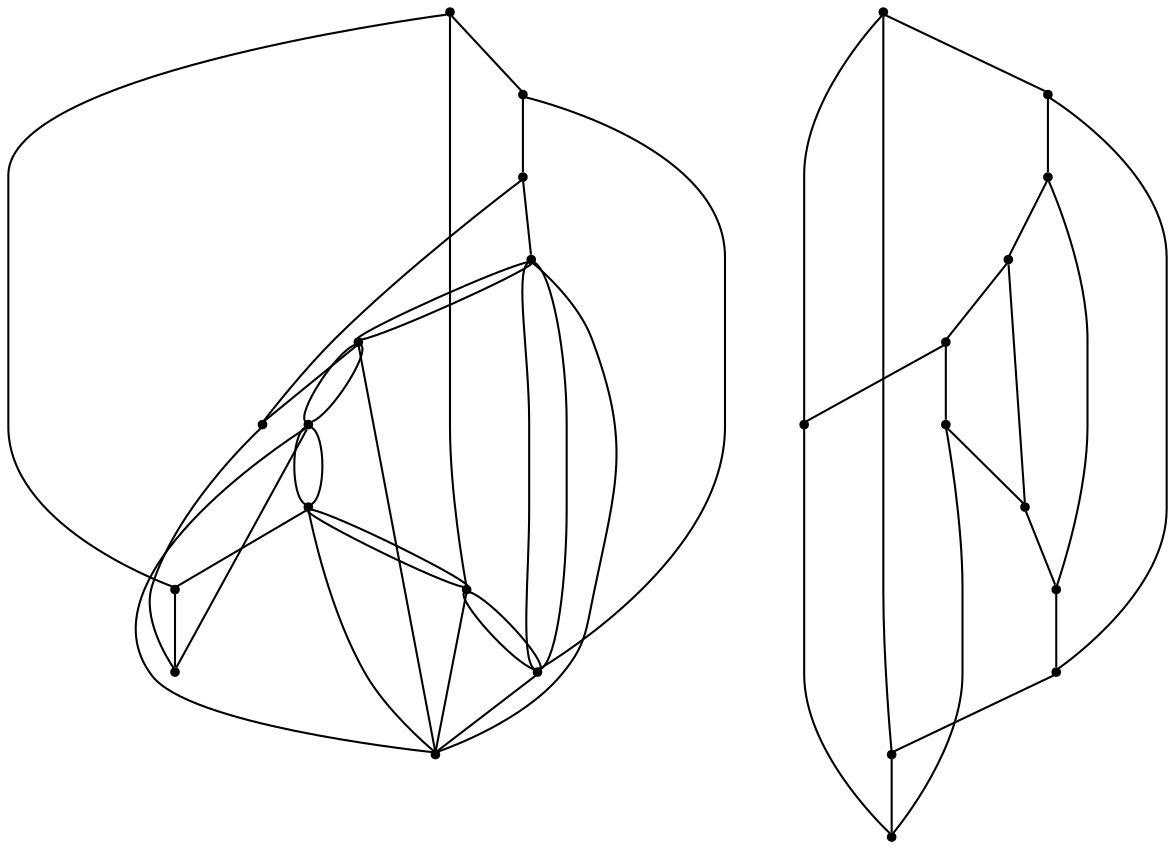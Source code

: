graph {
  node [shape=point,comment="{\"directed\":false,\"doi\":\"10.1007/978-3-319-73915-1_38\",\"figure\":\"4\"}"]

  v0 [pos="480.17649827908417,630.6335550355132"]
  v1 [pos="632.0079383159009,542.9746889716953"]
  v2 [pos="568.3813516702743,504.31925489947787"]
  v3 [pos="480.1767128899939,553.3211607877573"]
  v4 [pos="632.0079383159009,367.65721119461284"]
  v5 [pos="568.3813516702743,406.31213656572316"]
  v6 [pos="480.1767128899939,357.31124807965784"]
  v7 [pos="391.97099310661264,504.31925489947787"]
  v8 [pos="328.34815022907804,542.9746889716953"]
  v9 [pos="391.97099310661264,406.31213656572316"]
  v10 [pos="480.17649827908417,279.9985994813484"]
  v11 [pos="328.34815022907804,367.6572111946127"]
  v12 [pos="623.249285559296,455.31711850600925"]
  v13 [pos="550.4283224218942,579.9509006895776"]
  v14 [pos="480.1767128899939,455.31938381562657"]
  v15 [pos="550.4283224218943,330.68099947673045"]
  v16 [pos="409.0193101936436,579.4343147153797"]
  v17 [pos="518.7693025489683,455.31938381562657"]
  v18 [pos="499.1713999057877,416.1155699500213"]
  v19 [pos="499.1713999057877,494.51785631960786"]
  v20 [pos="459.9692993660745,416.1155699500213"]
  v21 [pos="409.0193101936436,331.1968065023582"]
  v22 [pos="440.36619836974717,455.31938381562657"]
  v23 [pos="459.9692993660745,494.51785631960786"]
  v24 [pos="337.1078680916793,455.31711850600925"]

  v0 -- v8 [id="-1",pos="480.17649827908417,630.6335550355132 453.7915652842656,630.6932833344216 426.98652268859996,624.7320703132082 401.7681560039552,612.1224304514785 369.83592134348606,596.1580444671456 344.9054785367713,571.7631690354789 328.34815022907804,542.9746889716953"]
  v11 -- v9 [id="-2",pos="328.34815022907804,367.6572111946127 391.97099310661264,406.31213656572316 391.97099310661264,406.31213656572316 391.97099310661264,406.31213656572316"]
  v7 -- v3 [id="-3",pos="391.97099310661264,504.31925489947787 480.1767128899939,553.3211607877573 480.1767128899939,553.3211607877573 480.1767128899939,553.3211607877573"]
  v7 -- v8 [id="-4",pos="391.97099310661264,504.31925489947787 328.34815022907804,542.9746889716953 328.34815022907804,542.9746889716953 328.34815022907804,542.9746889716953"]
  v7 -- v14 [id="-6",pos="391.97099310661264,504.31925489947787 480.1767128899939,455.31938381562657 480.1767128899939,455.31938381562657 480.1767128899939,455.31938381562657"]
  v9 -- v7 [id="-7",pos="391.97099310661264,406.31213656572316 391.97099310661264,504.31925489947787 391.97099310661264,504.31925489947787 391.97099310661264,504.31925489947787"]
  v16 -- v24 [id="-8",pos="409.0193101936436,579.4343147153797 337.1078680916793,455.31711850600925 337.1078680916793,455.31711850600925 337.1078680916793,455.31711850600925"]
  v21 -- v15 [id="-9",pos="409.0193101936436,331.1968065023582 550.4283224218943,330.68099947673045 550.4283224218943,330.68099947673045 550.4283224218943,330.68099947673045"]
  v22 -- v24 [id="-10",pos="440.36619836974717,455.31938381562657 337.1078680916793,455.31711850600925 337.1078680916793,455.31711850600925 337.1078680916793,455.31711850600925"]
  v22 -- v23 [id="-11",pos="440.36619836974717,455.31938381562657 459.9692993660745,494.51785631960786 459.9692993660745,494.51785631960786 459.9692993660745,494.51785631960786"]
  v23 -- v19 [id="-12",pos="459.9692993660745,494.51785631960786 499.1713999057877,494.51785631960786 499.1713999057877,494.51785631960786 499.1713999057877,494.51785631960786"]
  v23 -- v16 [id="-13",pos="459.9692993660745,494.51785631960786 409.0193101936436,579.4343147153797 409.0193101936436,579.4343147153797 409.0193101936436,579.4343147153797"]
  v20 -- v18 [id="-14",pos="459.9692993660745,416.1155699500213 499.1713999057877,416.1155699500213 499.1713999057877,416.1155699500213 499.1713999057877,416.1155699500213"]
  v20 -- v22 [id="-15",pos="459.9692993660745,416.1155699500213 440.36619836974717,455.31938381562657 440.36619836974717,455.31938381562657 440.36619836974717,455.31938381562657"]
  v20 -- v21 [id="-16",pos="459.9692993660745,416.1155699500213 409.0193101936436,331.1968065023582 409.0193101936436,331.1968065023582 409.0193101936436,331.1968065023582"]
  v3 -- v0 [id="-17",pos="480.1767128899939,553.3211607877573 480.17649827908417,630.6335550355132 480.17649827908417,630.6335550355132 480.17649827908417,630.6335550355132"]
  v3 -- v2 [id="-18",pos="480.1767128899939,553.3211607877573 568.3813516702743,504.31925489947787 568.3813516702743,504.31925489947787 568.3813516702743,504.31925489947787"]
  v3 -- v14 [id="-19",pos="480.1767128899939,553.3211607877573 480.1767128899939,455.31938381562657 480.1767128899939,455.31938381562657 480.1767128899939,455.31938381562657"]
  v14 -- v2 [id="-20",pos="480.1767128899939,455.31938381562657 568.3813516702743,504.31925489947787 568.3813516702743,504.31925489947787 568.3813516702743,504.31925489947787"]
  v14 -- v9 [id="-22",pos="480.1767128899939,455.31938381562657 391.97099310661264,406.31213656572316 391.97099310661264,406.31213656572316 391.97099310661264,406.31213656572316"]
  v6 -- v10 [id="-23",pos="480.1767128899939,357.31124807965784 480.17649827908417,279.9985994813484 480.17649827908417,279.9985994813484 480.17649827908417,279.9985994813484"]
  v6 -- v9 [id="-24",pos="480.1767128899939,357.31124807965784 391.97099310661264,406.31213656572316 391.97099310661264,406.31213656572316 391.97099310661264,406.31213656572316"]
  v6 -- v14 [id="-25",pos="480.1767128899939,357.31124807965784 480.1767128899939,455.31938381562657 480.1767128899939,455.31938381562657 480.1767128899939,455.31938381562657"]
  v19 -- v17 [id="-26",pos="499.1713999057877,494.51785631960786 518.7693025489683,455.31938381562657 518.7693025489683,455.31938381562657 518.7693025489683,455.31938381562657"]
  v19 -- v13 [id="-27",pos="499.1713999057877,494.51785631960786 550.4283224218942,579.9509006895776 550.4283224218942,579.9509006895776 550.4283224218942,579.9509006895776"]
  v18 -- v15 [id="-28",pos="499.1713999057877,416.1155699500213 550.4283224218943,330.68099947673045 550.4283224218943,330.68099947673045 550.4283224218943,330.68099947673045"]
  v17 -- v18 [id="-30",pos="518.7693025489683,455.31938381562657 499.1713999057877,416.1155699500213 499.1713999057877,416.1155699500213 499.1713999057877,416.1155699500213"]
  v17 -- v12 [id="-31",pos="518.7693025489683,455.31938381562657 623.249285559296,455.31711850600925 623.249285559296,455.31711850600925 623.249285559296,455.31711850600925"]
  v13 -- v16 [id="-32",pos="550.4283224218942,579.9509006895776 409.0193101936436,579.4343147153797 409.0193101936436,579.4343147153797 409.0193101936436,579.4343147153797"]
  v15 -- v12 [id="-33",pos="550.4283224218943,330.68099947673045 623.249285559296,455.31711850600925 623.249285559296,455.31711850600925 623.249285559296,455.31711850600925"]
  v2 -- v5 [id="-34",pos="568.3813516702743,504.31925489947787 568.3813516702743,406.31213656572316 568.3813516702743,406.31213656572316 568.3813516702743,406.31213656572316"]
  v2 -- v1 [id="-35",pos="568.3813516702743,504.31925489947787 632.0079383159009,542.9746889716953 632.0079383159009,542.9746889716953 632.0079383159009,542.9746889716953"]
  v5 -- v14 [id="-36",pos="568.3813516702743,406.31213656572316 480.1767128899939,455.31938381562657 480.1767128899939,455.31938381562657 480.1767128899939,455.31938381562657"]
  v5 -- v4 [id="-37",pos="568.3813516702743,406.31213656572316 632.0079383159009,367.65721119461284 632.0079383159009,367.65721119461284 632.0079383159009,367.65721119461284"]
  v5 -- v6 [id="-38",pos="568.3813516702743,406.31213656572316 480.1767128899939,357.31124807965784 480.1767128899939,357.31124807965784 480.1767128899939,357.31124807965784"]
  v1 -- v0 [id="-39",pos="632.0079383159009,542.9746889716953 599.920379025432,598.6644994431078 541.1391148019069,630.6172787213131 480.17649827908417,630.6335550355132"]
  v1 -- v4 [id="-40",pos="632.0079383159009,542.9746889716953 633.7401749397882,539.9672619871154 635.4016392020816,536.8775046524502 636.980632065399,533.7192538549547 664.3166108823017,479.0506356605599 660.4094573506536,416.9254727126545 632.0079383159009,367.65721119461284"]
  v12 -- v13 [id="-41",pos="623.249285559296,455.31711850600925 550.4283224218942,579.9509006895776 550.4283224218942,579.9509006895776 550.4283224218942,579.9509006895776"]
  v11 -- v10 [id="-42",pos="328.34815022907804,367.6572111946127 360.44981778506695,311.950791982646 419.2265303412762,280.0099767289448 480.17649827908417,279.9985994813484"]
  v10 -- v4 [id="-43",pos="480.17649827908417,279.9985994813484 506.5625901526396,279.9429984200657 533.36259903105,285.90518608770753 558.5764945743903,298.5137936742393 590.5115547747079,314.47730633355013 615.4431284511991,338.87256194517704 632.0079383159009,367.65721119461284"]
  v9 -- v7 [id="-44",pos="391.97099310661264,406.31213656572316 386.6194380753778,421.8791588806373 382.16925184319587,438.0777541428855 382.16925184319587,455.31607725843077 382.16925184319587,472.5541692090541 386.619318722695,488.75255796705926 391.97099310661264,504.31925489947787"]
  v24 -- v21 [id="-45",pos="337.1078680916793,455.31711850600925 409.0193101936436,331.1968065023582 409.0193101936436,331.1968065023582 409.0193101936436,331.1968065023582"]
  v3 -- v7 [id="-46",pos="480.1767128899939,553.3211607877573 443.2840274557494,553.3221463961522 411.15557985886335,532.9415538902465 391.97099310661264,504.31925489947787"]
  v8 -- v11 [id="-47",pos="328.34815022907804,542.9746889716953 299.93702648617113,493.70959955003264 296.0273889399942,431.58280021775965 323.3640185129465,376.91290066190686 324.9487269498344,373.743215430498 326.61650491946386,370.6425205041952 328.34815022907804,367.6572111946127"]
  v6 -- v5 [id="-48",pos="480.1767128899939,357.31124807965784 517.0660302955921,357.30997632689025 549.1960862755252,377.69026284436734 568.3813516702743,406.31213656572316"]
  v9 -- v6 [id="-49",pos="391.97099310661264,406.31213656572316 411.1559825063947,377.69032818310916 443.28425860585276,357.30997632689025 480.1767128899939,357.31124807965784"]
  v5 -- v2 [id="-50",pos="568.3813516702743,406.31213656572316 573.7335691926208,421.87904774436225 578.1837924062858,438.0776950080285 578.1837924062858,455.31607725843077 578.1837924062858,472.5542283487389 573.7336885433934,488.75266911248093 568.3813516702743,504.31925489947787"]
  v2 -- v3 [id="-51",pos="568.3813516702743,504.31925489947787 549.1964889375986,532.9416192346847 517.0662614761704,553.3221463961522 480.1767128899939,553.3211607877573"]
}